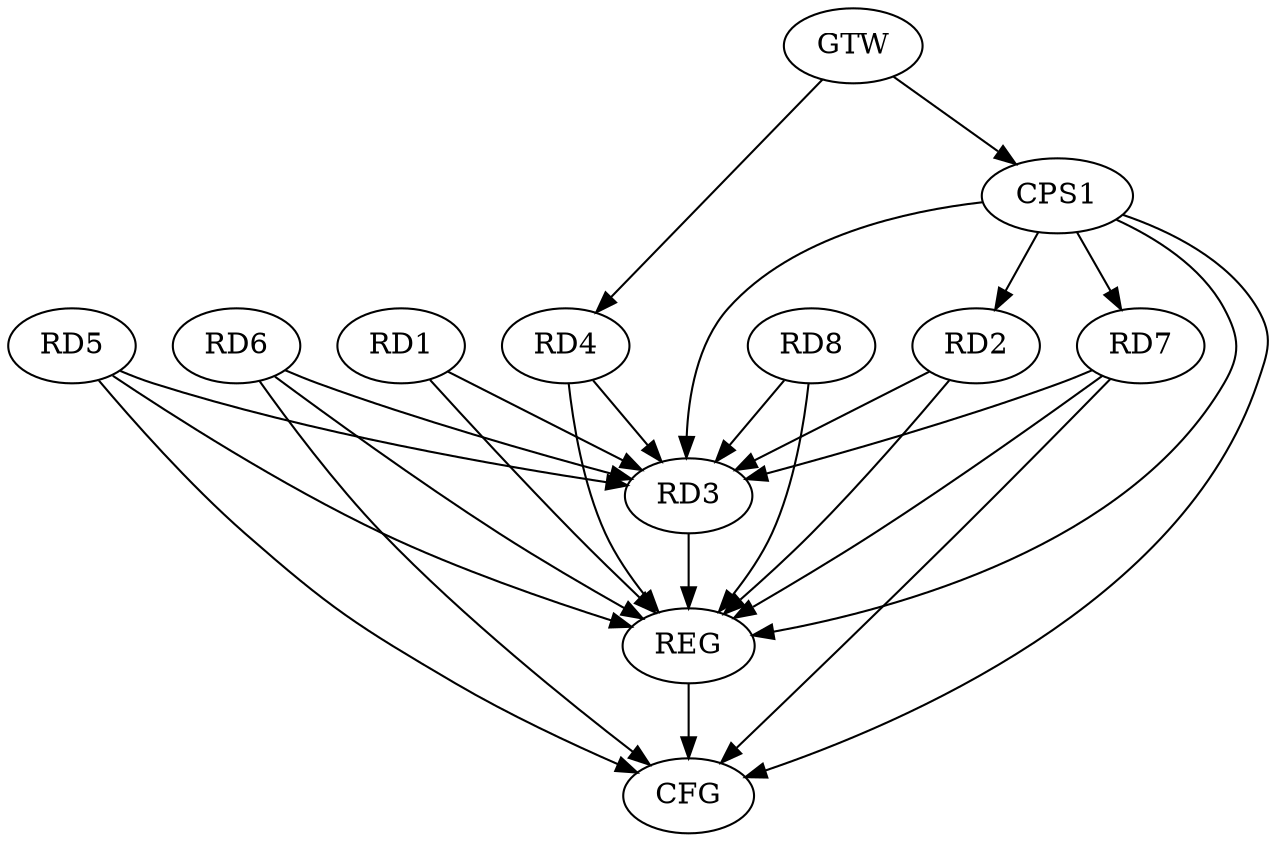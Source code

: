 strict digraph G {
  RD1 [ label="RD1" ];
  RD2 [ label="RD2" ];
  RD3 [ label="RD3" ];
  RD4 [ label="RD4" ];
  RD5 [ label="RD5" ];
  RD6 [ label="RD6" ];
  RD7 [ label="RD7" ];
  RD8 [ label="RD8" ];
  CPS1 [ label="CPS1" ];
  GTW [ label="GTW" ];
  REG [ label="REG" ];
  CFG [ label="CFG" ];
  RD8 -> RD3;
  CPS1 -> RD2;
  CPS1 -> RD3;
  CPS1 -> RD7;
  GTW -> RD4;
  GTW -> CPS1;
  RD1 -> REG;
  RD2 -> REG;
  RD3 -> REG;
  RD4 -> REG;
  RD5 -> REG;
  RD6 -> REG;
  RD7 -> REG;
  RD8 -> REG;
  CPS1 -> REG;
  RD5 -> CFG;
  RD7 -> CFG;
  CPS1 -> CFG;
  RD6 -> CFG;
  REG -> CFG;
  RD1 -> RD3;
  RD6 -> RD3;
  RD5 -> RD3;
  RD7 -> RD3;
  RD2 -> RD3;
  RD4 -> RD3;
}
